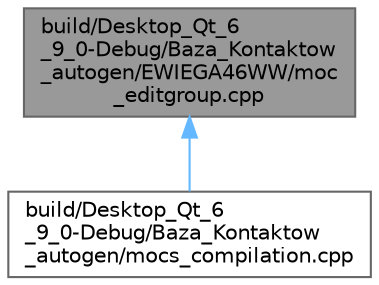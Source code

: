 digraph "build/Desktop_Qt_6_9_0-Debug/Baza_Kontaktow_autogen/EWIEGA46WW/moc_editgroup.cpp"
{
 // LATEX_PDF_SIZE
  bgcolor="transparent";
  edge [fontname=Helvetica,fontsize=10,labelfontname=Helvetica,labelfontsize=10];
  node [fontname=Helvetica,fontsize=10,shape=box,height=0.2,width=0.4];
  Node1 [id="Node000001",label="build/Desktop_Qt_6\l_9_0-Debug/Baza_Kontaktow\l_autogen/EWIEGA46WW/moc\l_editgroup.cpp",height=0.2,width=0.4,color="gray40", fillcolor="grey60", style="filled", fontcolor="black",tooltip=" "];
  Node1 -> Node2 [id="edge1_Node000001_Node000002",dir="back",color="steelblue1",style="solid",tooltip=" "];
  Node2 [id="Node000002",label="build/Desktop_Qt_6\l_9_0-Debug/Baza_Kontaktow\l_autogen/mocs_compilation.cpp",height=0.2,width=0.4,color="grey40", fillcolor="white", style="filled",URL="$Desktop__Qt__6__9__0-Debug_2Baza__Kontaktow__autogen_2mocs__compilation_8cpp.html",tooltip=" "];
}
